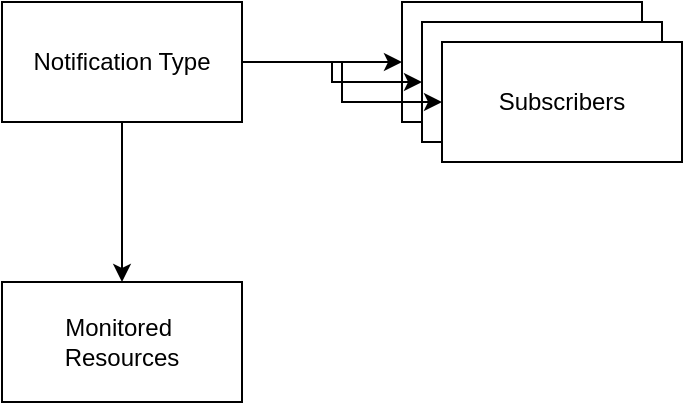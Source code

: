 <mxfile version="28.0.6" pages="2">
  <diagram id="tnVRv1CaK_HXbCnQpgX-" name="overview">
    <mxGraphModel dx="1585" dy="959" grid="1" gridSize="10" guides="1" tooltips="1" connect="1" arrows="1" fold="1" page="1" pageScale="1" pageWidth="827" pageHeight="1169" math="0" shadow="0">
      <root>
        <mxCell id="0" />
        <mxCell id="1" parent="0" />
        <mxCell id="OWGZX3fU0E5yXJIE_8cg-3" value="" style="edgeStyle=orthogonalEdgeStyle;rounded=0;orthogonalLoop=1;jettySize=auto;html=1;" edge="1" parent="1" source="OWGZX3fU0E5yXJIE_8cg-1" target="OWGZX3fU0E5yXJIE_8cg-2">
          <mxGeometry relative="1" as="geometry" />
        </mxCell>
        <mxCell id="OWGZX3fU0E5yXJIE_8cg-9" value="" style="edgeStyle=orthogonalEdgeStyle;rounded=0;orthogonalLoop=1;jettySize=auto;html=1;" edge="1" parent="1" source="OWGZX3fU0E5yXJIE_8cg-1" target="OWGZX3fU0E5yXJIE_8cg-8">
          <mxGeometry relative="1" as="geometry" />
        </mxCell>
        <mxCell id="OWGZX3fU0E5yXJIE_8cg-1" value="Notification Type" style="rounded=0;whiteSpace=wrap;html=1;" vertex="1" parent="1">
          <mxGeometry x="230" y="210" width="120" height="60" as="geometry" />
        </mxCell>
        <mxCell id="OWGZX3fU0E5yXJIE_8cg-2" value="Subscribers" style="whiteSpace=wrap;html=1;rounded=0;" vertex="1" parent="1">
          <mxGeometry x="430" y="210" width="120" height="60" as="geometry" />
        </mxCell>
        <mxCell id="OWGZX3fU0E5yXJIE_8cg-4" value="" style="edgeStyle=orthogonalEdgeStyle;rounded=0;orthogonalLoop=1;jettySize=auto;html=1;exitX=1;exitY=0.5;exitDx=0;exitDy=0;" edge="1" parent="1" target="OWGZX3fU0E5yXJIE_8cg-5" source="OWGZX3fU0E5yXJIE_8cg-1">
          <mxGeometry relative="1" as="geometry">
            <mxPoint x="360" y="250" as="sourcePoint" />
          </mxGeometry>
        </mxCell>
        <mxCell id="OWGZX3fU0E5yXJIE_8cg-5" value="Subscribers" style="whiteSpace=wrap;html=1;rounded=0;" vertex="1" parent="1">
          <mxGeometry x="440" y="220" width="120" height="60" as="geometry" />
        </mxCell>
        <mxCell id="OWGZX3fU0E5yXJIE_8cg-6" value="" style="edgeStyle=orthogonalEdgeStyle;rounded=0;orthogonalLoop=1;jettySize=auto;html=1;exitX=1;exitY=0.5;exitDx=0;exitDy=0;" edge="1" parent="1" target="OWGZX3fU0E5yXJIE_8cg-7" source="OWGZX3fU0E5yXJIE_8cg-1">
          <mxGeometry relative="1" as="geometry">
            <mxPoint x="370" y="260" as="sourcePoint" />
          </mxGeometry>
        </mxCell>
        <mxCell id="OWGZX3fU0E5yXJIE_8cg-7" value="Subscribers" style="whiteSpace=wrap;html=1;rounded=0;" vertex="1" parent="1">
          <mxGeometry x="450" y="230" width="120" height="60" as="geometry" />
        </mxCell>
        <mxCell id="OWGZX3fU0E5yXJIE_8cg-8" value="Monitored&amp;nbsp;&lt;div&gt;Resources&lt;/div&gt;" style="whiteSpace=wrap;html=1;rounded=0;" vertex="1" parent="1">
          <mxGeometry x="230" y="350" width="120" height="60" as="geometry" />
        </mxCell>
      </root>
    </mxGraphModel>
  </diagram>
  <diagram name="notification-type" id="J_zc9CfPRRV4g7Kfpqnv">
    <mxGraphModel dx="2412" dy="959" grid="1" gridSize="10" guides="1" tooltips="1" connect="1" arrows="1" fold="1" page="1" pageScale="1" pageWidth="827" pageHeight="1169" math="0" shadow="0">
      <root>
        <mxCell id="0" />
        <mxCell id="1" parent="0" />
        <mxCell id="MWc24aWZT8k6UkK65MsK-3" style="edgeStyle=orthogonalEdgeStyle;rounded=0;orthogonalLoop=1;jettySize=auto;html=1;exitX=0.5;exitY=1;exitDx=0;exitDy=0;entryX=0.5;entryY=0;entryDx=0;entryDy=0;" parent="1" source="MWc24aWZT8k6UkK65MsK-1" target="MWc24aWZT8k6UkK65MsK-2" edge="1">
          <mxGeometry relative="1" as="geometry" />
        </mxCell>
        <mxCell id="MWc24aWZT8k6UkK65MsK-14" value="" style="edgeStyle=orthogonalEdgeStyle;rounded=0;orthogonalLoop=1;jettySize=auto;html=1;" parent="1" source="MWc24aWZT8k6UkK65MsK-1" target="MWc24aWZT8k6UkK65MsK-13" edge="1">
          <mxGeometry relative="1" as="geometry" />
        </mxCell>
        <mxCell id="MWc24aWZT8k6UkK65MsK-29" style="edgeStyle=orthogonalEdgeStyle;rounded=0;orthogonalLoop=1;jettySize=auto;html=1;exitX=1;exitY=0.5;exitDx=0;exitDy=0;dashed=1;" parent="1" source="MWc24aWZT8k6UkK65MsK-1" edge="1">
          <mxGeometry relative="1" as="geometry">
            <mxPoint x="370" y="410" as="targetPoint" />
          </mxGeometry>
        </mxCell>
        <mxCell id="MWc24aWZT8k6UkK65MsK-31" style="edgeStyle=orthogonalEdgeStyle;rounded=0;orthogonalLoop=1;jettySize=auto;html=1;exitX=0.5;exitY=1;exitDx=0;exitDy=0;dashed=1;" parent="1" source="MWc24aWZT8k6UkK65MsK-1" target="MWc24aWZT8k6UkK65MsK-32" edge="1">
          <mxGeometry relative="1" as="geometry">
            <mxPoint x="60" y="350" as="targetPoint" />
          </mxGeometry>
        </mxCell>
        <mxCell id="MWc24aWZT8k6UkK65MsK-34" value="" style="edgeStyle=orthogonalEdgeStyle;rounded=0;orthogonalLoop=1;jettySize=auto;html=1;" parent="1" source="MWc24aWZT8k6UkK65MsK-1" target="MWc24aWZT8k6UkK65MsK-33" edge="1">
          <mxGeometry relative="1" as="geometry" />
        </mxCell>
        <mxCell id="MWc24aWZT8k6UkK65MsK-40" style="edgeStyle=orthogonalEdgeStyle;rounded=0;orthogonalLoop=1;jettySize=auto;html=1;exitX=0;exitY=0.75;exitDx=0;exitDy=0;" parent="1" source="MWc24aWZT8k6UkK65MsK-1" target="MWc24aWZT8k6UkK65MsK-22" edge="1">
          <mxGeometry relative="1" as="geometry" />
        </mxCell>
        <mxCell id="MWc24aWZT8k6UkK65MsK-44" style="edgeStyle=orthogonalEdgeStyle;rounded=0;orthogonalLoop=1;jettySize=auto;html=1;exitX=0;exitY=0.25;exitDx=0;exitDy=0;entryX=0.5;entryY=0;entryDx=0;entryDy=0;" parent="1" source="MWc24aWZT8k6UkK65MsK-1" target="MWc24aWZT8k6UkK65MsK-42" edge="1">
          <mxGeometry relative="1" as="geometry" />
        </mxCell>
        <mxCell id="MWc24aWZT8k6UkK65MsK-1" value="Digital Product" style="rounded=0;whiteSpace=wrap;html=1;" parent="1" vertex="1">
          <mxGeometry x="110" y="240" width="120" height="60" as="geometry" />
        </mxCell>
        <mxCell id="MWc24aWZT8k6UkK65MsK-6" style="edgeStyle=orthogonalEdgeStyle;rounded=0;orthogonalLoop=1;jettySize=auto;html=1;exitX=0.5;exitY=1;exitDx=0;exitDy=0;entryX=0.5;entryY=0;entryDx=0;entryDy=0;" parent="1" source="MWc24aWZT8k6UkK65MsK-2" target="MWc24aWZT8k6UkK65MsK-45" edge="1">
          <mxGeometry relative="1" as="geometry" />
        </mxCell>
        <mxCell id="MWc24aWZT8k6UkK65MsK-2" value="Digital Subscription&lt;div&gt;Template&lt;/div&gt;" style="rounded=0;whiteSpace=wrap;html=1;" parent="1" vertex="1">
          <mxGeometry x="110" y="360" width="120" height="60" as="geometry" />
        </mxCell>
        <mxCell id="MWc24aWZT8k6UkK65MsK-4" value="subscriptionOption" style="text;html=1;align=center;verticalAlign=middle;resizable=0;points=[];autosize=1;strokeColor=none;fillColor=none;" parent="1" vertex="1">
          <mxGeometry x="180" y="330" width="120" height="30" as="geometry" />
        </mxCell>
        <mxCell id="MWc24aWZT8k6UkK65MsK-8" style="edgeStyle=orthogonalEdgeStyle;rounded=0;orthogonalLoop=1;jettySize=auto;html=1;exitX=1;exitY=0.5;exitDx=0;exitDy=0;" parent="1" source="MWc24aWZT8k6UkK65MsK-5" target="MWc24aWZT8k6UkK65MsK-7" edge="1">
          <mxGeometry relative="1" as="geometry" />
        </mxCell>
        <mxCell id="MWc24aWZT8k6UkK65MsK-12" style="edgeStyle=orthogonalEdgeStyle;rounded=0;orthogonalLoop=1;jettySize=auto;html=1;exitX=1;exitY=0.75;exitDx=0;exitDy=0;entryX=0;entryY=0.5;entryDx=0;entryDy=0;dashed=1;" parent="1" source="MWc24aWZT8k6UkK65MsK-5" target="MWc24aWZT8k6UkK65MsK-11" edge="1">
          <mxGeometry relative="1" as="geometry" />
        </mxCell>
        <mxCell id="MWc24aWZT8k6UkK65MsK-26" value="" style="edgeStyle=orthogonalEdgeStyle;rounded=0;orthogonalLoop=1;jettySize=auto;html=1;" parent="1" source="MWc24aWZT8k6UkK65MsK-5" target="MWc24aWZT8k6UkK65MsK-25" edge="1">
          <mxGeometry relative="1" as="geometry" />
        </mxCell>
        <mxCell id="MWc24aWZT8k6UkK65MsK-5" value="NotificationType" style="rounded=0;whiteSpace=wrap;html=1;" parent="1" vertex="1">
          <mxGeometry x="110" y="570" width="120" height="60" as="geometry" />
        </mxCell>
        <mxCell id="MWc24aWZT8k6UkK65MsK-7" value="&lt;div&gt;Provisioning&lt;/div&gt;&lt;div&gt;Governance&lt;div&gt;Action&lt;/div&gt;&lt;/div&gt;" style="rounded=0;whiteSpace=wrap;html=1;" parent="1" vertex="1">
          <mxGeometry x="350" y="570" width="120" height="60" as="geometry" />
        </mxCell>
        <mxCell id="MWc24aWZT8k6UkK65MsK-10" value="Subscriber" style="text;html=1;align=center;verticalAlign=middle;resizable=0;points=[];autosize=1;strokeColor=none;fillColor=none;" parent="1" vertex="1">
          <mxGeometry x="250" y="570" width="80" height="30" as="geometry" />
        </mxCell>
        <mxCell id="MWc24aWZT8k6UkK65MsK-11" value="&lt;div&gt;Actor&lt;/div&gt;" style="rounded=0;whiteSpace=wrap;html=1;" parent="1" vertex="1">
          <mxGeometry x="350" y="640" width="120" height="60" as="geometry" />
        </mxCell>
        <mxCell id="MWc24aWZT8k6UkK65MsK-13" value="Governance Action" style="rounded=0;whiteSpace=wrap;html=1;" parent="1" vertex="1">
          <mxGeometry x="400" y="240" width="120" height="60" as="geometry" />
        </mxCell>
        <mxCell id="MWc24aWZT8k6UkK65MsK-15" value="addSubscription" style="text;strokeColor=none;align=center;fillColor=none;html=1;verticalAlign=middle;whiteSpace=wrap;rounded=0;" parent="1" vertex="1">
          <mxGeometry x="320" y="240" width="60" height="30" as="geometry" />
        </mxCell>
        <mxCell id="MWc24aWZT8k6UkK65MsK-16" value="" style="edgeStyle=orthogonalEdgeStyle;rounded=0;orthogonalLoop=1;jettySize=auto;html=1;exitX=1;exitY=0.5;exitDx=0;exitDy=0;entryX=0;entryY=0.5;entryDx=0;entryDy=0;" parent="1" source="MWc24aWZT8k6UkK65MsK-1" target="MWc24aWZT8k6UkK65MsK-17" edge="1">
          <mxGeometry relative="1" as="geometry">
            <mxPoint x="560" y="330" as="sourcePoint" />
          </mxGeometry>
        </mxCell>
        <mxCell id="MWc24aWZT8k6UkK65MsK-17" value="Governance Action" style="rounded=0;whiteSpace=wrap;html=1;" parent="1" vertex="1">
          <mxGeometry x="510" y="330" width="120" height="60" as="geometry" />
        </mxCell>
        <mxCell id="MWc24aWZT8k6UkK65MsK-18" value="removeSubscription" style="text;strokeColor=none;align=center;fillColor=none;html=1;verticalAlign=middle;whiteSpace=wrap;rounded=0;" parent="1" vertex="1">
          <mxGeometry x="380" y="330" width="130" height="30" as="geometry" />
        </mxCell>
        <mxCell id="MWc24aWZT8k6UkK65MsK-21" style="edgeStyle=orthogonalEdgeStyle;rounded=0;orthogonalLoop=1;jettySize=auto;html=1;entryX=0;entryY=0.5;entryDx=0;entryDy=0;exitX=0.5;exitY=1;exitDx=0;exitDy=0;" parent="1" source="MWc24aWZT8k6UkK65MsK-22" target="MWc24aWZT8k6UkK65MsK-5" edge="1">
          <mxGeometry relative="1" as="geometry">
            <mxPoint x="230" y="655" as="sourcePoint" />
          </mxGeometry>
        </mxCell>
        <mxCell id="MWc24aWZT8k6UkK65MsK-22" value="Subscription&lt;div&gt;Manager&lt;/div&gt;&lt;div&gt;Engine Action&lt;/div&gt;" style="rounded=0;whiteSpace=wrap;html=1;" parent="1" vertex="1">
          <mxGeometry x="-170" y="340" width="120" height="60" as="geometry" />
        </mxCell>
        <mxCell id="MWc24aWZT8k6UkK65MsK-23" value="ActionTarget" style="text;html=1;align=center;verticalAlign=middle;resizable=0;points=[];autosize=1;strokeColor=none;fillColor=none;" parent="1" vertex="1">
          <mxGeometry x="-20" y="570" width="90" height="30" as="geometry" />
        </mxCell>
        <mxCell id="MWc24aWZT8k6UkK65MsK-24" value="Subscriber" style="text;html=1;align=center;verticalAlign=middle;resizable=0;points=[];autosize=1;strokeColor=none;fillColor=none;" parent="1" vertex="1">
          <mxGeometry x="290" y="640" width="80" height="30" as="geometry" />
        </mxCell>
        <mxCell id="MWc24aWZT8k6UkK65MsK-25" value="Referenceable" style="rounded=0;whiteSpace=wrap;html=1;" parent="1" vertex="1">
          <mxGeometry x="110" y="710" width="120" height="60" as="geometry" />
        </mxCell>
        <mxCell id="MWc24aWZT8k6UkK65MsK-27" value="MonitorResource" style="text;html=1;align=center;verticalAlign=middle;resizable=0;points=[];autosize=1;strokeColor=none;fillColor=none;" parent="1" vertex="1">
          <mxGeometry x="60" y="670" width="110" height="30" as="geometry" />
        </mxCell>
        <mxCell id="MWc24aWZT8k6UkK65MsK-30" value="Other operations" style="text;html=1;align=center;verticalAlign=middle;resizable=0;points=[];autosize=1;strokeColor=none;fillColor=none;" parent="1" vertex="1">
          <mxGeometry x="370" y="375" width="110" height="30" as="geometry" />
        </mxCell>
        <mxCell id="MWc24aWZT8k6UkK65MsK-32" value="Other&lt;div&gt;subscription&lt;div&gt;options&lt;/div&gt;&lt;/div&gt;" style="text;html=1;align=center;verticalAlign=middle;resizable=0;points=[];autosize=1;strokeColor=none;fillColor=none;" parent="1" vertex="1">
          <mxGeometry x="10" y="360" width="90" height="60" as="geometry" />
        </mxCell>
        <mxCell id="MWc24aWZT8k6UkK65MsK-33" value="Active&lt;div&gt;Subscription&lt;/div&gt;" style="rounded=0;whiteSpace=wrap;html=1;" parent="1" vertex="1">
          <mxGeometry x="110" y="120" width="120" height="60" as="geometry" />
        </mxCell>
        <mxCell id="MWc24aWZT8k6UkK65MsK-36" value="member" style="text;html=1;align=center;verticalAlign=middle;resizable=0;points=[];autosize=1;strokeColor=none;fillColor=none;" parent="1" vertex="1">
          <mxGeometry x="110" y="190" width="70" height="30" as="geometry" />
        </mxCell>
        <mxCell id="MWc24aWZT8k6UkK65MsK-38" value="ResourceList" style="text;html=1;align=center;verticalAlign=middle;resizable=0;points=[];autosize=1;strokeColor=none;fillColor=none;" parent="1" vertex="1">
          <mxGeometry x="235" y="268" width="90" height="30" as="geometry" />
        </mxCell>
        <mxCell id="MWc24aWZT8k6UkK65MsK-39" value="ResourceList" style="text;html=1;align=center;verticalAlign=middle;resizable=0;points=[];autosize=1;strokeColor=none;fillColor=none;" parent="1" vertex="1">
          <mxGeometry x="170" y="298" width="90" height="30" as="geometry" />
        </mxCell>
        <mxCell id="MWc24aWZT8k6UkK65MsK-41" style="edgeStyle=orthogonalEdgeStyle;rounded=0;orthogonalLoop=1;jettySize=auto;html=1;entryX=0;entryY=0.75;entryDx=0;entryDy=0;" parent="1" source="MWc24aWZT8k6UkK65MsK-42" target="MWc24aWZT8k6UkK65MsK-5" edge="1">
          <mxGeometry relative="1" as="geometry">
            <mxPoint x="110" y="875" as="sourcePoint" />
            <mxPoint x="-10" y="730" as="targetPoint" />
          </mxGeometry>
        </mxCell>
        <mxCell id="MWc24aWZT8k6UkK65MsK-42" value="Subscription&lt;div&gt;Manager&lt;/div&gt;&lt;div&gt;Governance Action&lt;/div&gt;" style="rounded=0;whiteSpace=wrap;html=1;" parent="1" vertex="1">
          <mxGeometry x="-300" y="700" width="120" height="60" as="geometry" />
        </mxCell>
        <mxCell id="MWc24aWZT8k6UkK65MsK-43" value="TargetForGovernanceAction" style="text;html=1;align=center;verticalAlign=middle;resizable=0;points=[];autosize=1;strokeColor=none;fillColor=none;" parent="1" vertex="1">
          <mxGeometry x="-170" y="730" width="170" height="30" as="geometry" />
        </mxCell>
        <mxCell id="MWc24aWZT8k6UkK65MsK-46" style="edgeStyle=orthogonalEdgeStyle;rounded=0;orthogonalLoop=1;jettySize=auto;html=1;exitX=0.5;exitY=1;exitDx=0;exitDy=0;entryX=0.5;entryY=0;entryDx=0;entryDy=0;" parent="1" source="MWc24aWZT8k6UkK65MsK-45" target="MWc24aWZT8k6UkK65MsK-5" edge="1">
          <mxGeometry relative="1" as="geometry" />
        </mxCell>
        <mxCell id="MWc24aWZT8k6UkK65MsK-47" style="edgeStyle=orthogonalEdgeStyle;rounded=0;orthogonalLoop=1;jettySize=auto;html=1;exitX=1;exitY=0.5;exitDx=0;exitDy=0;" parent="1" source="MWc24aWZT8k6UkK65MsK-45" target="MWc24aWZT8k6UkK65MsK-49" edge="1">
          <mxGeometry relative="1" as="geometry" />
        </mxCell>
        <mxCell id="MWc24aWZT8k6UkK65MsK-45" value="Template Substitute&lt;div&gt;NotificationType&lt;/div&gt;" style="rounded=0;whiteSpace=wrap;html=1;" parent="1" vertex="1">
          <mxGeometry x="110" y="450" width="120" height="60" as="geometry" />
        </mxCell>
        <mxCell id="MWc24aWZT8k6UkK65MsK-48" value="Subscriber" style="text;html=1;align=center;verticalAlign=middle;resizable=0;points=[];autosize=1;strokeColor=none;fillColor=none;" parent="1" vertex="1">
          <mxGeometry x="284" y="450" width="80" height="30" as="geometry" />
        </mxCell>
        <mxCell id="MWc24aWZT8k6UkK65MsK-49" value="&lt;div&gt;Provisioning&lt;/div&gt;&lt;div&gt;Governance&lt;div&gt;Action&lt;/div&gt;&lt;/div&gt;" style="rounded=0;whiteSpace=wrap;html=1;" parent="1" vertex="1">
          <mxGeometry x="360" y="450" width="120" height="60" as="geometry" />
        </mxCell>
      </root>
    </mxGraphModel>
  </diagram>
</mxfile>
